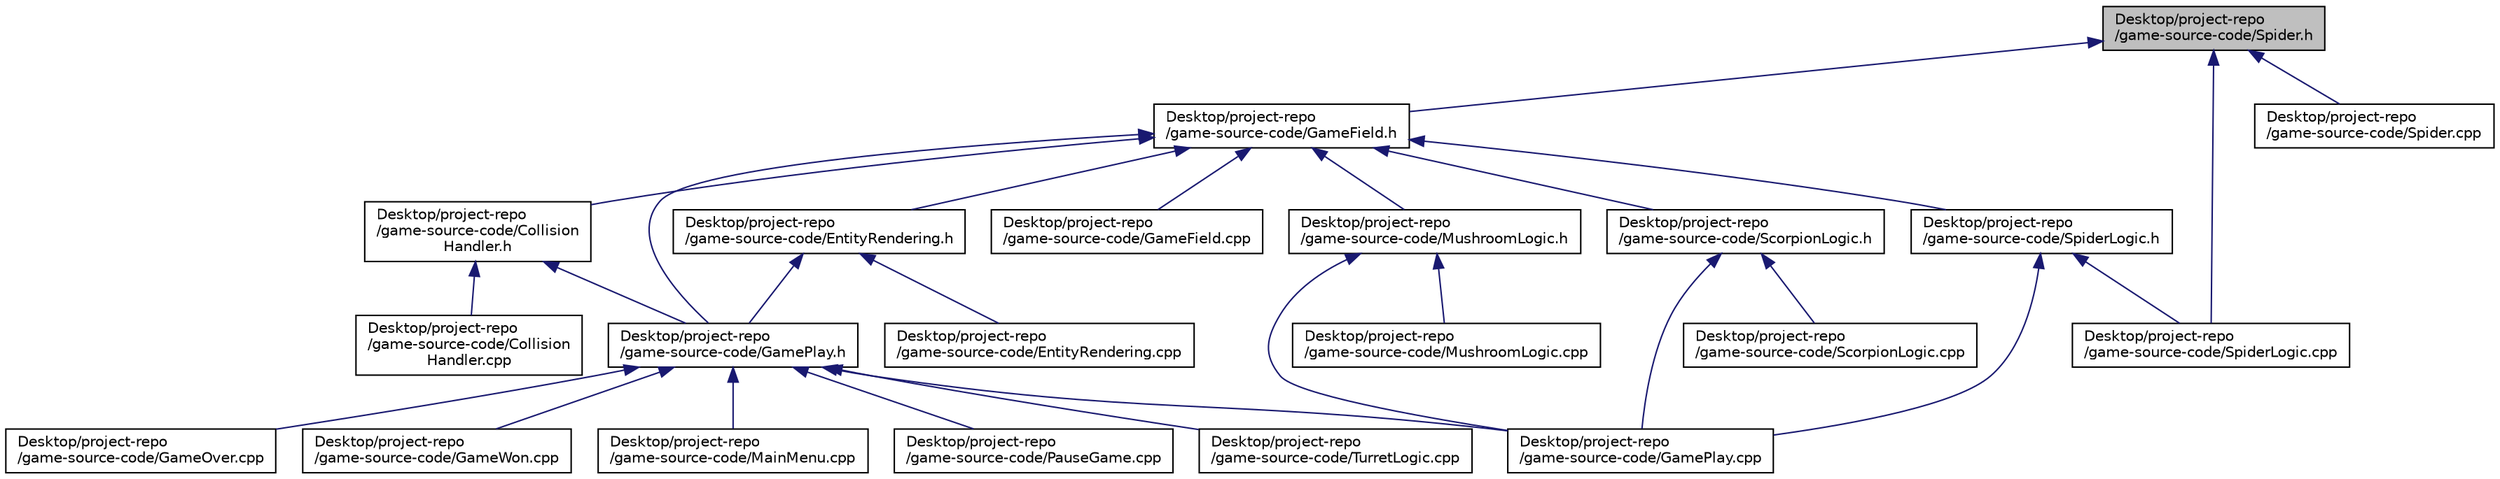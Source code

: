 digraph "Desktop/project-repo/game-source-code/Spider.h"
{
  edge [fontname="Helvetica",fontsize="10",labelfontname="Helvetica",labelfontsize="10"];
  node [fontname="Helvetica",fontsize="10",shape=record];
  Node18 [label="Desktop/project-repo\l/game-source-code/Spider.h",height=0.2,width=0.4,color="black", fillcolor="grey75", style="filled", fontcolor="black"];
  Node18 -> Node19 [dir="back",color="midnightblue",fontsize="10",style="solid",fontname="Helvetica"];
  Node19 [label="Desktop/project-repo\l/game-source-code/GameField.h",height=0.2,width=0.4,color="black", fillcolor="white", style="filled",URL="$_game_field_8h.html",tooltip="Object which creates the data containers that contain all objects of the playing field that is neithe..."];
  Node19 -> Node20 [dir="back",color="midnightblue",fontsize="10",style="solid",fontname="Helvetica"];
  Node20 [label="Desktop/project-repo\l/game-source-code/Collision\lHandler.h",height=0.2,width=0.4,color="black", fillcolor="white", style="filled",URL="$_collision_handler_8h.html",tooltip="Checks for collisions between Entity objects, sets flags resulting from collisions. "];
  Node20 -> Node21 [dir="back",color="midnightblue",fontsize="10",style="solid",fontname="Helvetica"];
  Node21 [label="Desktop/project-repo\l/game-source-code/Collision\lHandler.cpp",height=0.2,width=0.4,color="black", fillcolor="white", style="filled",URL="$_collision_handler_8cpp.html"];
  Node20 -> Node22 [dir="back",color="midnightblue",fontsize="10",style="solid",fontname="Helvetica"];
  Node22 [label="Desktop/project-repo\l/game-source-code/GamePlay.h",height=0.2,width=0.4,color="black", fillcolor="white", style="filled",URL="$_game_play_8h.html",tooltip="The game screen, i.e. the state of the game where the player still has one life remaining and the gam..."];
  Node22 -> Node23 [dir="back",color="midnightblue",fontsize="10",style="solid",fontname="Helvetica"];
  Node23 [label="Desktop/project-repo\l/game-source-code/GameOver.cpp",height=0.2,width=0.4,color="black", fillcolor="white", style="filled",URL="$_game_over_8cpp.html"];
  Node22 -> Node24 [dir="back",color="midnightblue",fontsize="10",style="solid",fontname="Helvetica"];
  Node24 [label="Desktop/project-repo\l/game-source-code/GamePlay.cpp",height=0.2,width=0.4,color="black", fillcolor="white", style="filled",URL="$_game_play_8cpp.html"];
  Node22 -> Node25 [dir="back",color="midnightblue",fontsize="10",style="solid",fontname="Helvetica"];
  Node25 [label="Desktop/project-repo\l/game-source-code/GameWon.cpp",height=0.2,width=0.4,color="black", fillcolor="white", style="filled",URL="$_game_won_8cpp.html"];
  Node22 -> Node26 [dir="back",color="midnightblue",fontsize="10",style="solid",fontname="Helvetica"];
  Node26 [label="Desktop/project-repo\l/game-source-code/MainMenu.cpp",height=0.2,width=0.4,color="black", fillcolor="white", style="filled",URL="$_main_menu_8cpp.html"];
  Node22 -> Node27 [dir="back",color="midnightblue",fontsize="10",style="solid",fontname="Helvetica"];
  Node27 [label="Desktop/project-repo\l/game-source-code/PauseGame.cpp",height=0.2,width=0.4,color="black", fillcolor="white", style="filled",URL="$_pause_game_8cpp.html"];
  Node22 -> Node28 [dir="back",color="midnightblue",fontsize="10",style="solid",fontname="Helvetica"];
  Node28 [label="Desktop/project-repo\l/game-source-code/TurretLogic.cpp",height=0.2,width=0.4,color="black", fillcolor="white", style="filled",URL="$_turret_logic_8cpp.html"];
  Node19 -> Node29 [dir="back",color="midnightblue",fontsize="10",style="solid",fontname="Helvetica"];
  Node29 [label="Desktop/project-repo\l/game-source-code/EntityRendering.h",height=0.2,width=0.4,color="black", fillcolor="white", style="filled",URL="$_entity_rendering_8h.html",tooltip="Performs drawing-related operations for all Entity objects. "];
  Node29 -> Node30 [dir="back",color="midnightblue",fontsize="10",style="solid",fontname="Helvetica"];
  Node30 [label="Desktop/project-repo\l/game-source-code/EntityRendering.cpp",height=0.2,width=0.4,color="black", fillcolor="white", style="filled",URL="$_entity_rendering_8cpp.html"];
  Node29 -> Node22 [dir="back",color="midnightblue",fontsize="10",style="solid",fontname="Helvetica"];
  Node19 -> Node31 [dir="back",color="midnightblue",fontsize="10",style="solid",fontname="Helvetica"];
  Node31 [label="Desktop/project-repo\l/game-source-code/GameField.cpp",height=0.2,width=0.4,color="black", fillcolor="white", style="filled",URL="$_game_field_8cpp.html"];
  Node19 -> Node22 [dir="back",color="midnightblue",fontsize="10",style="solid",fontname="Helvetica"];
  Node19 -> Node32 [dir="back",color="midnightblue",fontsize="10",style="solid",fontname="Helvetica"];
  Node32 [label="Desktop/project-repo\l/game-source-code/MushroomLogic.h",height=0.2,width=0.4,color="black", fillcolor="white", style="filled",URL="$_mushroom_logic_8h.html"];
  Node32 -> Node24 [dir="back",color="midnightblue",fontsize="10",style="solid",fontname="Helvetica"];
  Node32 -> Node33 [dir="back",color="midnightblue",fontsize="10",style="solid",fontname="Helvetica"];
  Node33 [label="Desktop/project-repo\l/game-source-code/MushroomLogic.cpp",height=0.2,width=0.4,color="black", fillcolor="white", style="filled",URL="$_mushroom_logic_8cpp.html"];
  Node19 -> Node34 [dir="back",color="midnightblue",fontsize="10",style="solid",fontname="Helvetica"];
  Node34 [label="Desktop/project-repo\l/game-source-code/ScorpionLogic.h",height=0.2,width=0.4,color="black", fillcolor="white", style="filled",URL="$_scorpion_logic_8h.html"];
  Node34 -> Node24 [dir="back",color="midnightblue",fontsize="10",style="solid",fontname="Helvetica"];
  Node34 -> Node35 [dir="back",color="midnightblue",fontsize="10",style="solid",fontname="Helvetica"];
  Node35 [label="Desktop/project-repo\l/game-source-code/ScorpionLogic.cpp",height=0.2,width=0.4,color="black", fillcolor="white", style="filled",URL="$_scorpion_logic_8cpp.html"];
  Node19 -> Node36 [dir="back",color="midnightblue",fontsize="10",style="solid",fontname="Helvetica"];
  Node36 [label="Desktop/project-repo\l/game-source-code/SpiderLogic.h",height=0.2,width=0.4,color="black", fillcolor="white", style="filled",URL="$_spider_logic_8h.html"];
  Node36 -> Node24 [dir="back",color="midnightblue",fontsize="10",style="solid",fontname="Helvetica"];
  Node36 -> Node37 [dir="back",color="midnightblue",fontsize="10",style="solid",fontname="Helvetica"];
  Node37 [label="Desktop/project-repo\l/game-source-code/SpiderLogic.cpp",height=0.2,width=0.4,color="black", fillcolor="white", style="filled",URL="$_spider_logic_8cpp.html"];
  Node18 -> Node38 [dir="back",color="midnightblue",fontsize="10",style="solid",fontname="Helvetica"];
  Node38 [label="Desktop/project-repo\l/game-source-code/Spider.cpp",height=0.2,width=0.4,color="black", fillcolor="white", style="filled",URL="$_spider_8cpp.html"];
  Node18 -> Node37 [dir="back",color="midnightblue",fontsize="10",style="solid",fontname="Helvetica"];
}
